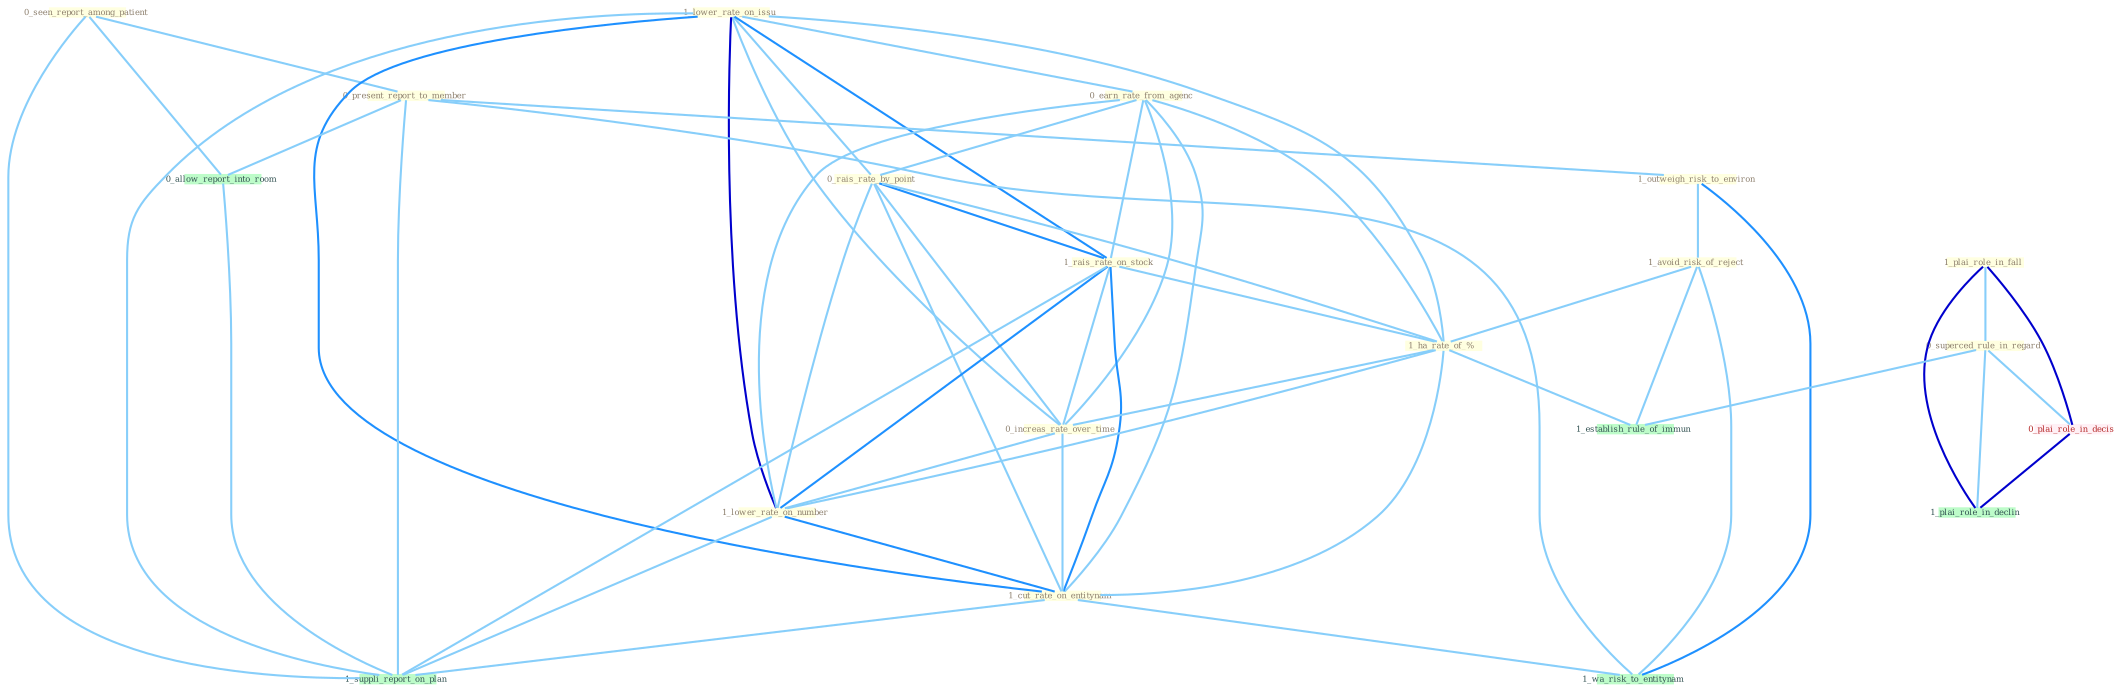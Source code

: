 Graph G{ 
    node
    [shape=polygon,style=filled,width=.5,height=.06,color="#BDFCC9",fixedsize=true,fontsize=4,
    fontcolor="#2f4f4f"];
    {node
    [color="#ffffe0", fontcolor="#8b7d6b"] "0_seen_report_among_patient " "1_plai_role_in_fall " "1_lower_rate_on_issu " "0_earn_rate_from_agenc " "0_present_report_to_member " "1_outweigh_risk_to_environ " "1_avoid_risk_of_reject " "0_superced_rule_in_regard " "0_rais_rate_by_point " "1_rais_rate_on_stock " "1_ha_rate_of_% " "0_increas_rate_over_time " "1_lower_rate_on_number " "1_cut_rate_on_entitynam "}
{node [color="#fff0f5", fontcolor="#b22222"] "0_plai_role_in_decis "}
edge [color="#B0E2FF"];

	"0_seen_report_among_patient " -- "0_present_report_to_member " [w="1", color="#87cefa" ];
	"0_seen_report_among_patient " -- "0_allow_report_into_room " [w="1", color="#87cefa" ];
	"0_seen_report_among_patient " -- "1_suppli_report_on_plan " [w="1", color="#87cefa" ];
	"1_plai_role_in_fall " -- "0_superced_rule_in_regard " [w="1", color="#87cefa" ];
	"1_plai_role_in_fall " -- "0_plai_role_in_decis " [w="3", color="#0000cd" , len=0.6];
	"1_plai_role_in_fall " -- "1_plai_role_in_declin " [w="3", color="#0000cd" , len=0.6];
	"1_lower_rate_on_issu " -- "0_earn_rate_from_agenc " [w="1", color="#87cefa" ];
	"1_lower_rate_on_issu " -- "0_rais_rate_by_point " [w="1", color="#87cefa" ];
	"1_lower_rate_on_issu " -- "1_rais_rate_on_stock " [w="2", color="#1e90ff" , len=0.8];
	"1_lower_rate_on_issu " -- "1_ha_rate_of_% " [w="1", color="#87cefa" ];
	"1_lower_rate_on_issu " -- "0_increas_rate_over_time " [w="1", color="#87cefa" ];
	"1_lower_rate_on_issu " -- "1_lower_rate_on_number " [w="3", color="#0000cd" , len=0.6];
	"1_lower_rate_on_issu " -- "1_cut_rate_on_entitynam " [w="2", color="#1e90ff" , len=0.8];
	"1_lower_rate_on_issu " -- "1_suppli_report_on_plan " [w="1", color="#87cefa" ];
	"0_earn_rate_from_agenc " -- "0_rais_rate_by_point " [w="1", color="#87cefa" ];
	"0_earn_rate_from_agenc " -- "1_rais_rate_on_stock " [w="1", color="#87cefa" ];
	"0_earn_rate_from_agenc " -- "1_ha_rate_of_% " [w="1", color="#87cefa" ];
	"0_earn_rate_from_agenc " -- "0_increas_rate_over_time " [w="1", color="#87cefa" ];
	"0_earn_rate_from_agenc " -- "1_lower_rate_on_number " [w="1", color="#87cefa" ];
	"0_earn_rate_from_agenc " -- "1_cut_rate_on_entitynam " [w="1", color="#87cefa" ];
	"0_present_report_to_member " -- "1_outweigh_risk_to_environ " [w="1", color="#87cefa" ];
	"0_present_report_to_member " -- "1_wa_risk_to_entitynam " [w="1", color="#87cefa" ];
	"0_present_report_to_member " -- "0_allow_report_into_room " [w="1", color="#87cefa" ];
	"0_present_report_to_member " -- "1_suppli_report_on_plan " [w="1", color="#87cefa" ];
	"1_outweigh_risk_to_environ " -- "1_avoid_risk_of_reject " [w="1", color="#87cefa" ];
	"1_outweigh_risk_to_environ " -- "1_wa_risk_to_entitynam " [w="2", color="#1e90ff" , len=0.8];
	"1_avoid_risk_of_reject " -- "1_ha_rate_of_% " [w="1", color="#87cefa" ];
	"1_avoid_risk_of_reject " -- "1_wa_risk_to_entitynam " [w="1", color="#87cefa" ];
	"1_avoid_risk_of_reject " -- "1_establish_rule_of_immun " [w="1", color="#87cefa" ];
	"0_superced_rule_in_regard " -- "0_plai_role_in_decis " [w="1", color="#87cefa" ];
	"0_superced_rule_in_regard " -- "1_establish_rule_of_immun " [w="1", color="#87cefa" ];
	"0_superced_rule_in_regard " -- "1_plai_role_in_declin " [w="1", color="#87cefa" ];
	"0_rais_rate_by_point " -- "1_rais_rate_on_stock " [w="2", color="#1e90ff" , len=0.8];
	"0_rais_rate_by_point " -- "1_ha_rate_of_% " [w="1", color="#87cefa" ];
	"0_rais_rate_by_point " -- "0_increas_rate_over_time " [w="1", color="#87cefa" ];
	"0_rais_rate_by_point " -- "1_lower_rate_on_number " [w="1", color="#87cefa" ];
	"0_rais_rate_by_point " -- "1_cut_rate_on_entitynam " [w="1", color="#87cefa" ];
	"1_rais_rate_on_stock " -- "1_ha_rate_of_% " [w="1", color="#87cefa" ];
	"1_rais_rate_on_stock " -- "0_increas_rate_over_time " [w="1", color="#87cefa" ];
	"1_rais_rate_on_stock " -- "1_lower_rate_on_number " [w="2", color="#1e90ff" , len=0.8];
	"1_rais_rate_on_stock " -- "1_cut_rate_on_entitynam " [w="2", color="#1e90ff" , len=0.8];
	"1_rais_rate_on_stock " -- "1_suppli_report_on_plan " [w="1", color="#87cefa" ];
	"1_ha_rate_of_% " -- "0_increas_rate_over_time " [w="1", color="#87cefa" ];
	"1_ha_rate_of_% " -- "1_lower_rate_on_number " [w="1", color="#87cefa" ];
	"1_ha_rate_of_% " -- "1_cut_rate_on_entitynam " [w="1", color="#87cefa" ];
	"1_ha_rate_of_% " -- "1_establish_rule_of_immun " [w="1", color="#87cefa" ];
	"0_increas_rate_over_time " -- "1_lower_rate_on_number " [w="1", color="#87cefa" ];
	"0_increas_rate_over_time " -- "1_cut_rate_on_entitynam " [w="1", color="#87cefa" ];
	"1_lower_rate_on_number " -- "1_cut_rate_on_entitynam " [w="2", color="#1e90ff" , len=0.8];
	"1_lower_rate_on_number " -- "1_suppli_report_on_plan " [w="1", color="#87cefa" ];
	"1_cut_rate_on_entitynam " -- "1_wa_risk_to_entitynam " [w="1", color="#87cefa" ];
	"1_cut_rate_on_entitynam " -- "1_suppli_report_on_plan " [w="1", color="#87cefa" ];
	"0_plai_role_in_decis " -- "1_plai_role_in_declin " [w="3", color="#0000cd" , len=0.6];
	"0_allow_report_into_room " -- "1_suppli_report_on_plan " [w="1", color="#87cefa" ];
}